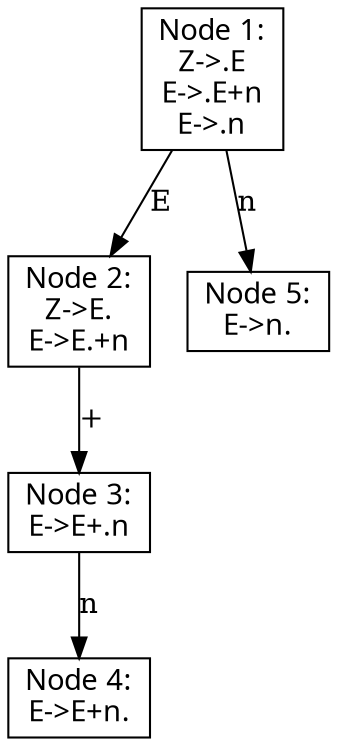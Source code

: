digraph g {
node [shape="box" , charset = "UTF-8" fontname = "Microsoft Yahei"]
1 [label="Node 1:
Z->.E
E->.E+n
E->.n
"]
1->2 [label="E"]
1->5 [label="n"]
2 [label="Node 2:
Z->E.
E->E.+n
"]
2->3 [label="+"]
3 [label="Node 3:
E->E+.n
"]
3->4 [label="n"]
4 [label="Node 4:
E->E+n.
"]
5 [label="Node 5:
E->n.
"]
}
